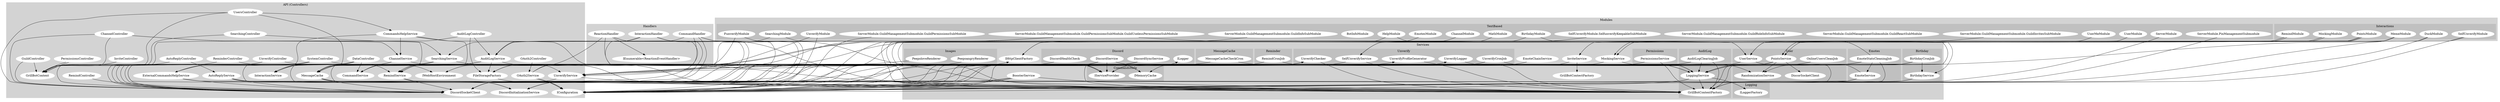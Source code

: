 digraph G {
    subgraph cluster_0 {
		style=filled;
		color=lightgrey;
		node [
		    style=filled,
		    color=white
	    ];
		
		"AuditLogController" -> "AuditLogService"
        "AuditLogController" -> "GrillBotContext"
        "AuditLogController" -> "FileStorageFactory"
        "OAuth2Controller" -> "OAuth2Service"
        "AutoReplyController" -> "AutoReplyService"
        "AutoReplyController" -> "GrillBotContext"
        "ChannelController" -> "DiscordSocketClient"
        "ChannelController" -> "GrillBotContext"
        "ChannelController" -> "MessageCache"
        "ChannelController" -> "ChannelService"
        "DataController" -> "DiscordSocketClient"
        "DataController" -> "GrillBotContext"
        "DataController" -> "CommandService"
        "DataController" -> "IConfiguration"
        "DataController" -> "InteractionService"
        "GuildController" -> "GrillBotContext"
        "GuildController" -> "DiscordSocketClient"
        "InviteController" -> "GrillBotContext"
        "PermissionsController" -> "GrillBotContext"
        "PermissionsController" -> "GrillBotContext"
        "ReminderController" -> "GrillBotContext"
        "ReminderController" -> "RemindService"
        "RemindController" -> "DiscordSocketClient"
        "SearchingController" -> "SearchingService"
        "SearchingController" -> "GrillBotContext"
        "SystemController" -> "IWebHostEnvironment"
        "SystemController" -> "DiscordSocketClient"
        "SystemController" -> "GrillBotContext"
        "SystemController" -> "DiscordInitializationService"
        "UnverifyController" -> "UnverifyService"
        "UnverifyController" -> "DiscordSocketClient"
        "UnverifyController" -> "GrillBotContext"
        "UsersController" -> "GrillBotContext"
        "UsersController" -> "DiscordSocketClient"
        "UsersController" -> "CommandsHelpService"
        "UsersController" -> "ExternalCommandsHelpService"
		
		label = "API (Controllers)";
	}
	
	subgraph cluster_2 {
	    style=filled;
		color=lightgrey;
		node [
		    style=filled,
		    color=white
	    ];
	    
	    subgraph cluster_2_1 {
    	    style=filled;
    		color=grey;
    		node [
    		    style=filled,
    		    color=white
    	    ];
	    
	        "AuditLogService" -> "DiscordSocketClient"
	        "AuditLogService" -> "GrillBotContextFactory"
	        "AuditLogService" -> "MessageCache"
	        "AuditLogService" -> "FileStorageFactory"
	        "AuditLogService" -> "DiscordInitializationService"
	        
	        "AuditLogClearingJob" -> "GrillBotContextFactory"
	        "AuditLogClearingJob" -> "FileStorageFactory"
	        "AuditLogClearingJob" -> "IConfiguration"
	        "AuditLogClearingJob" -> "LoggingService"
	    
	        label = "AuditLog"
	    }
	    
	    subgraph cluster_2_2 {
    	    style=filled;
    		color=grey;
    		node [
    		    style=filled,
    		    color=white
    	    ];
	    
	        "BirthdayCronJob" -> "BirthdayService"
	        "BirthdayCronJob" -> "IConfiguration"
	        "BirthdayCronJob" -> "DiscordSocketClient"
	        "BirthdayCronJob" -> "LoggingService"
	        
	        "BirthdayService" -> "DiscordSocketClient"
	        "BirthdayService" -> "GrillBotContextFactory"
	    
	        label = "Birthday"
	    }
	    
	    subgraph cluster_2_3 {
    	    style=filled;
    		color=grey;
    		node [
    		    style=filled,
    		    color=white
    	    ];
	    
	        "CommandsHelpService" -> "DiscordSocketClient"
	        "CommandsHelpService" -> "CommandService"
	        "CommandsHelpService" -> "ChannelService"
	        "CommandsHelpService" -> "IServiceProvider"
	        
	        "ExternalCommandsHelpService" -> "DiscordSocketClient"
	        "ExternalCommandsHelpService" -> "IConfiguration"
	        "ExternalCommandsHelpService" -> "IMemoryCache"
	        "ExternalCommandsHelpService" -> "DiscordInitializationService"
	        "ExternalCommandsHelpService" -> "IServiceProvider"
	    
	        label = "CommandsHelp"
	    }
	    
	    subgraph cluster_2_4 {
    	    style=filled;
    		color=grey;
    		node [
    		    style=filled,
    		    color=white
    	    ];
	    
	        "DiscordHealthCheck" -> "DiscordSocketClient"
	        
	        "DiscordInitializationService" -> "ILogger"
	        
	        "DiscordService" -> "DiscordSocketClient"
	        "DiscordService" -> "IConfiguration"
	        "DiscordService" -> "IServiceProvider"
	        "DiscordService" -> "CommandService"
	        "DiscordService" -> "IWebHostEnvironment"
	        "DiscordService" -> "DiscordInitializationService"
	        "DiscordService" -> "LoggingService"
	        "DiscordService" -> "InteractionService"
	        
	        "DiscordSyncService" -> "DiscordSocketClient"
	        "DiscordSyncService" -> "GrillBotContextFactory"
	        "DiscordSyncService" -> "DiscordInitializationService"
	    
	        label = "Discord"
	    }
	    
	    subgraph cluster_2_5 {
    	    style=filled;
    		color=grey;
    		node [
    		    style=filled,
    		    color=white
    	    ];
    	    
    	    "EmoteService" -> "DiscordSocketClient"
    	    "EmoteService" -> "GrillBotContextFactory"
    	    "EmoteService" -> "IConfiguration"
    	    "EmoteService" -> "MessageCache"
    	    
    	    "EmoteStatsCleaningJob" -> "EmoteService"
    	    "EmoteStatsCleaningJob" -> "LoggingService"
    	    "EmoteStatsCleaningJob" -> "GrillBotContextFactory"
    	    "EmoteStatsCleaningJob" -> "DiscordSocketClient"
    	    "EmoteStatsCleaningJob" -> "AuditLogService"
    	    "EmoteStatsCleaningJob" -> "DiscordInitializationService"
	    
	        label = "Emotes"
	    }
	    
	    subgraph cluster_2_6 {
    	    style=filled;
    		color=grey;
    		node [
    		    style=filled,
    		    color=white
    	    ];
    	    
    	    "FileStorageFactory" -> "IConfiguration"
	    
	        label = "FileStorage"
	    }
	    
	    subgraph cluster_2_7 {
    	    style=filled;
    		color=grey;
    		node [
    		    style=filled,
    		    color=white
    	    ];
    	    
    	    "PeepoangryRenderer" -> "FileStorageFactory"
    	    "PeepoloveRenderer" -> "FileStorageFactory"
	    
	        label = "Images"
	    }
	    
	    subgraph cluster_2_8 {
    	    style=filled;
    		color=grey;
    		node [
    		    style=filled,
    		    color=white
    	    ];
    	    
    	    "LoggingService" -> "DiscordSocketClient"
    	    "LoggingService" -> "CommandService"
    	    "LoggingService" -> "ILoggerFactory"
    	    "LoggingService" -> "IConfiguration"
    	    "LoggingService" -> "GrillBotContextFactory"
    	    "LoggingService" -> "InteractionService"
	    
	        label = "Logging"
	    }
	    
	    subgraph cluster_2_9 {
    	    style=filled;
    		color=grey;
    		node [
    		    style=filled,
    		    color=white
    	    ];
    	    
    	    "MessageCache" -> "DiscordSocketClient"
    	    "MessageCache" -> "DiscordInitializationService"
    	    "MessageCache" -> "GrillBotContextFactory"
    	    
    	    "MessageCacheCheckCron" -> "MessageCache"
    	    "MessageCacheCheckCron" -> "LoggingService"
	    
	        label = "MessageCache"
	    }
	    
	    subgraph cluster_2_10 {
    	    style=filled;
    		color=grey;
    		node [
    		    style=filled,
    		    color=white
    	    ];
    	    
    	    "PermissionsService" -> "GrillBotContextFactory"
    	    "PermissionsService" -> "IServiceProvider"
    	    
	        label = "Permissions"
	    }
	    
	    subgraph cluster_2_11 {
    	    style=filled;
    		color=grey;
    		node [
    		    style=filled,
    		    color=white
    	    ];
    	    
    	    "RemindCronJob" -> "RemindService"
    	    "RemindCronJob" -> "LoggingService"
    	    
    	    "RemindService" -> "DiscordSocketClient"
    	    "RemindService" -> "GrillBotContextFactory"
    	    "RemindService" -> "IConfiguration"
    	    
	        label = "Reminder"
	    }
	    
	    subgraph cluster_2_12 {
    	    style=filled;
    		color=grey;
    		node [
    		    style=filled,
    		    color=white
    	    ];
    	    
    	    "SelfUnverifyService" -> "UnverifyService"
    	    "SelfUnverifyService" -> "GrillBotContextFactory"
    	    
    	    "UnverifyChecker" -> "GrillBotContextFactory"
    	    "UnverifyChecker" -> "IConfiguration"
    	    "UnverifyChecker" -> "IWebHostEnvironment"
    	    
    	    "UnverifyCronJob" -> "UnverifyService"
    	    "UnverifyCronJob" -> "LoggingService"
    	    "UnverifyCronJob" -> "DiscordSocketClient"
    	    "UnverifyCronJob" -> "DiscordInitializationService"
    	    
    	    "UnverifyLogger" -> "DiscordSocketClient"
    	    "UnverifyLogger" -> "GrillBotContextFactory"
    	    
    	    "UnverifyProfileGenerator" -> "GrillBotContextFactory"
    	    
    	    "UnverifyService" -> "DiscordSocketClient"
    	    "UnverifyService" -> "UnverifyChecker"
    	    "UnverifyService" -> "UnverifyProfileGenerator"
    	    "UnverifyService" -> "UnverifyLogger"
    	    "UnverifyService" -> "GrillBotContextFactory"
    	    "UnverifyService" -> "LoggingService"
    	    
	        label = "Unverify"
	    }
	    
	    subgraph cluster_2_13 {
    	    style=filled;
    		color=grey;
    		node [
    		    style=filled,
    		    color=white
    	    ];
    	    
    	    "OnlineUsersCleanJob" -> "GrillBotContextFactory"
    	    "OnlineUsersCleanJob" -> "LoggingService"
    	    
    	    "PointsService" -> "DiscorSocketClient"
    	    "PointsService" -> "GrillBotContextFactory"
    	    "PointsService" -> "IConfiguration"
    	    "PointsService" -> "FileStorageFactory"
    	    "PointsService" -> "MessageCache"
    	    "PointsService" -> "RandomizationService"
    	    
    	    "UserService" -> "GrillBotContextFactory"
    	    "UserService" -> "IConfiguration"
    	    
	        label = "User"
	    }
	    
	    "AutoReplyService" -> "IConfiguration"
	    "AutoReplyService" -> "DiscordSocketClient"
	    "AutoReplyService" -> "GrillBotContextFactory"
	    "AutoReplyService" -> "DiscordInitializationService"
	    
	    "BoosterService" -> "DiscordSocketClient"
	    "BoosterService" -> "GrillBotContextFactory"
	    "BoosterService" -> "IConfiguration"
	    "BoosterService" -> "DiscordInitializationService"
	    
	    "ChannelService" -> "DiscordSocketClient"
	    "ChannelService" -> "GrillBotContextFactory"
	    "ChannelService" -> "IConfiguration"
	    "ChannelService" -> "MessageCache"
	    
	    "EmoteChainService" -> "IConfiguration"
	    "EmoteChainService" -> "DiscordSocketClient"
	    
	    "InviteService" -> "DiscordSocketClient"
	    "InviteService" -> "GrillBotContectFactory"
	    
	    "MockingService" -> "IConfiguration"
	    "MockingService" -> "RandomizationService"
	    
	    "OAuth2Service" -> "IConfiguration"
	    "OAuth2Service" -> "GrillBotContextFactory"
	    "OAuth2Service" -> "LoggingService"
	    "OAuth2Service" -> "IHttpClientFactory"
	    
	    "RandomizationService"
	    
	    "SearchingService" -> "DiscordSocketClient"
	    "SearchingService" -> "GrillBotContextFactory"
	    "SearchingService" -> "MessageCache"
	    
	    label = "Services"
	}
	
	subgraph cluster_3 {
	    style=filled;
		color=lightgrey;
		node [
		    style=filled,
		    color=white
	    ];
	    
	    "CommandHandler" -> "DiscordSocketClient"
	    "CommandHandler" -> "CommandService"
	    "CommandHandler" -> "IServiceProvider"
	    "CommandHandler" -> "IConfiguration"
	    "CommandHandler" -> "AuditLogService"
	    "CommandHandler" -> "DiscordInitializationService"
	    
	    "InteractionHandler" -> "DiscordSocketClient"
	    "InteractionHandler" -> "GrillBotContextFactory"
	    "InteractionHandler" -> "IServiceProvider"
	    "InteractionHandler" -> "DiscordInitializationService"
	    "InteractionHandler" -> "AuditLogService"
	    
	    "ReactionHandler" -> "DiscordSocketClient"
	    "ReactionHandler" -> "IEnumerable<ReactionEventHandler>"
	    "ReactionHandler" -> "MessageCache"
	    "ReactionHandler" -> "DiscordInitializationService"
	    "ReactionHandler" -> "LoggingService"
	    
	    label = "Handlers"
	}
	
	subgraph cluster_4 {
	    style=filled;
		color=lightgrey;
		node [
		    style=filled,
		    color=white
	    ];
	    
	    subgraph cluster_4_1 {
    	    style=filled;
    		color=grey;
    		node [
    		    style=filled,
    		    color=white
    	    ];
    	    
    	    "SelfUnverifyModule" -> "SelfUnverifyService"
    	    "SelfUnverifyModule" -> "IConfiguration"
    	    
    	    "RemindModule" -> "RemindService"
    	    
    	    "PointsModule" -> "PointsService"
    	    
    	    "MockingModule" -> "MockingService"
    	    
    	    "MemeModule" -> "RandomizationService"
    	    "MemeModule" -> "IConfiguration"
    	    
    	    "DuckModule" -> "IHttpClientFactory"
    	    "DuckModule" -> "IConfiguration"
    	    
	        label = "Interactions"
	    }
	    
	    subgraph cluster_4_2 {
    	    style=filled;
    		color=grey;
    		node [
    		    style=filled,
    		    color=white
    	    ];
    	    
    	    "ServerModule" -> "IConfiguration"
    	    "ServerModule.PinManagementSubmodule" -> "IConfiguration"
    	    "ServerModule.GuildManagementSubmodule.GuildInfoSubModule" -> "GrillBotContextFactory"
    	    "ServerModule.GuildManagementSubmodule.GuildPermissionsSubModule" -> "IConfiguration"
    	    "ServerModule.GuildManagementSubmodule.GuildPermissionsSubModule.GuildUselessPermissionsSubModule" -> "IMemoryCache"
    	    "ServerModule.GuildManagementSubmodule.GuildPermissionsSubModule.GuildUselessPermissionsSubModule" -> "IConfiguration"
    	    "ServerModule.GuildManagementSubmodule.GuildPermissionsSubModule.GuildUselessPermissionsSubModule" -> "UnverifyService"
    	    "ServerModule.GuildManagementSubmodule.GuildReactSubModule"
    	    "ServerModule.GuildManagementSubmodule.GuildRoleInfoSubModule"
    	    "ServerModule.GuildManagementSubmodule.GuildInvitesSubModule" -> "InviteService"
    	    
    	    "SearchingModule" -> "SearchingService"
    	    "SearchingModule" -> "UserService"
    	    
    	    "RemindModule" -> "RemindService"
    	    
    	    "PointsModule" -> "PointsService"
    	    "PointsModule" -> "GrillBotContextFactory"
    	    
    	    "MockingModule" -> "MockingService"
    	    
    	    "MemeModule" -> "FileStorageFactory"
    	    
    	    "MathModule" -> "IHttpClientFactory"
    	    
    	    "HelpModule" -> "CommandService"
    	    "HelpModule" -> "IServiceProvider"
    	    
    	    "EmotesModule" -> "GrillBotContextFactory"
    	    
    	    "ChannelModule" -> "GrillBotContextFactory"
    	    
    	    "BotInfoModule"
    	    
    	    "BirthdayModule" -> "BirthdayService"
    	    "BirthdayModule" -> "IConfiguration"
    	    
    	    "UserModule" -> "UserService"
    	    "UserMeModule" -> "UserService"
    	    
    	    "UnverifyModule" -> "UnverifyService"
    	    "UnverifyModule" -> "IConfiguration"
    	    
    	    "SelfUnverifyModule"
    	    "SelfUnverifyModule.SelfunverifyKeepableSubModule" -> "SelfUnverifyService"
    	    
    	    "FunverifyModule" -> "UnverifyService"
    	    "FunverifyModule" -> "IConfiguration"
    	    
	        label = "TextBased"
	    }
	    
	    label = "Modules";
	}
}
